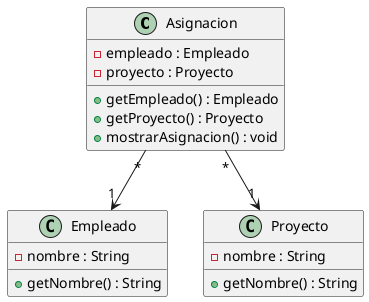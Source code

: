@startuml AsociacionMuchosAMuchos

class Asignacion {
    - empleado : Empleado
    - proyecto : Proyecto
    + getEmpleado() : Empleado
    + getProyecto() : Proyecto
    + mostrarAsignacion() : void
}

class Empleado {
    - nombre : String
    + getNombre() : String
}

class Proyecto {
    - nombre : String
    + getNombre() : String
}

'Representacion asociacion muchos a muchos en UML

Asignacion "*" --> "1" Proyecto
Asignacion "*" -->"1" Empleado